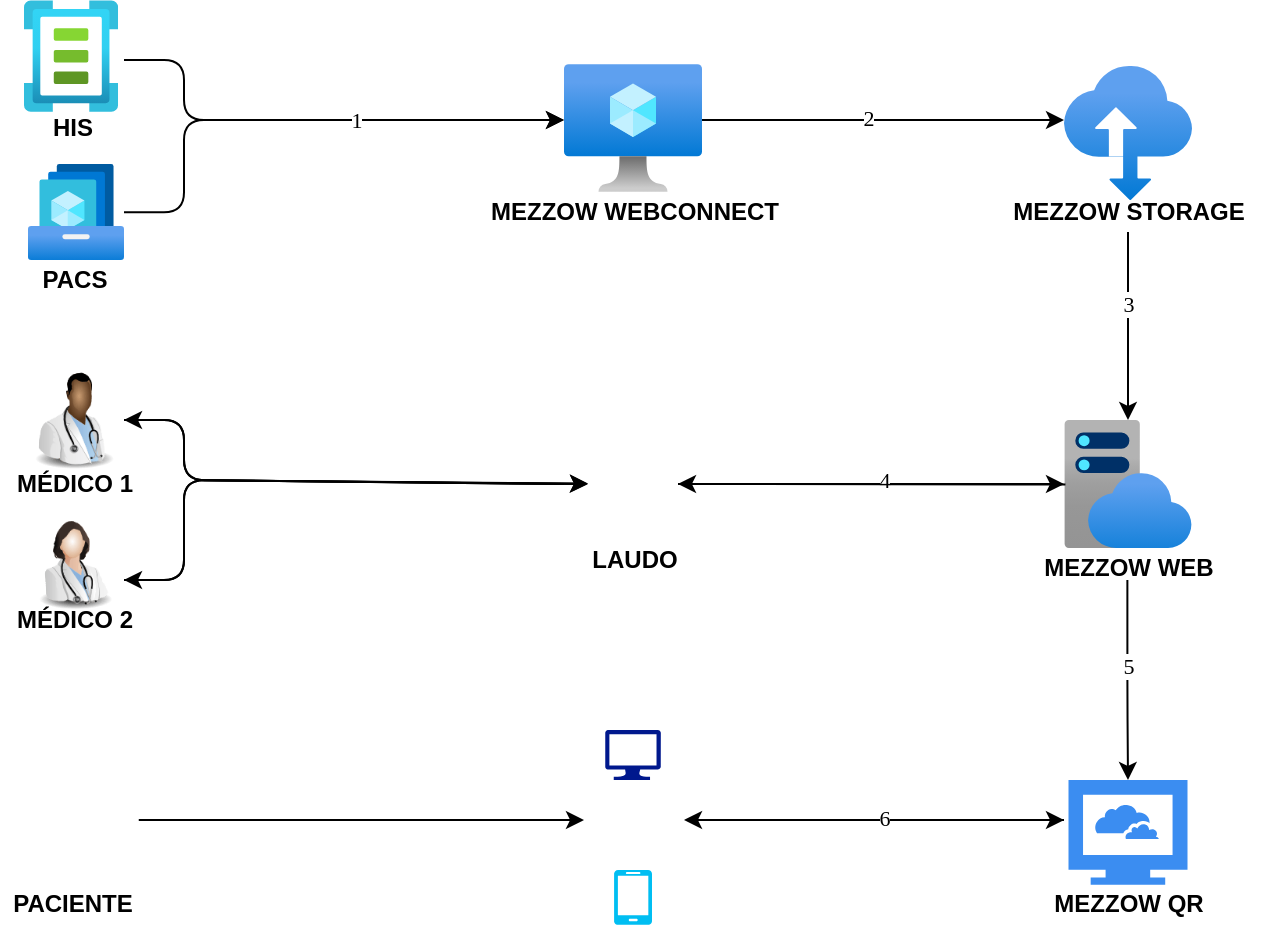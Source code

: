 <mxfile version="17.4.0" type="github">
  <diagram id="hBLwWjvUMdCgp11ASnjh" name="Page-1">
    <mxGraphModel dx="1157" dy="650" grid="1" gridSize="10" guides="1" tooltips="1" connect="1" arrows="1" fold="1" page="1" pageScale="1" pageWidth="827" pageHeight="1169" math="0" shadow="0">
      <root>
        <mxCell id="0" />
        <mxCell id="1" parent="0" />
        <mxCell id="CAQx4H5joCFlS9i_-s96-3" value="" style="aspect=fixed;html=1;points=[];align=center;image;fontSize=12;image=img/lib/azure2/other/Template_Specs.svg;rounded=1;" vertex="1" parent="1">
          <mxGeometry x="100" y="60" width="47.05" height="56.14" as="geometry" />
        </mxCell>
        <mxCell id="CAQx4H5joCFlS9i_-s96-4" value="&lt;b&gt;PACS&lt;/b&gt;" style="text;html=1;resizable=0;autosize=1;align=center;verticalAlign=middle;points=[];fillColor=none;strokeColor=none;rounded=0;" vertex="1" parent="1">
          <mxGeometry x="100" y="190" width="50" height="20" as="geometry" />
        </mxCell>
        <mxCell id="CAQx4H5joCFlS9i_-s96-16" value="" style="edgeStyle=none;rounded=1;orthogonalLoop=1;jettySize=auto;html=1;fontFamily=Times New Roman;entryX=0;entryY=0.437;entryDx=0;entryDy=0;entryPerimeter=0;" edge="1" parent="1" target="CAQx4H5joCFlS9i_-s96-5">
          <mxGeometry relative="1" as="geometry">
            <mxPoint x="150" y="90" as="sourcePoint" />
            <Array as="points">
              <mxPoint x="180" y="90" />
              <mxPoint x="180" y="120" />
            </Array>
          </mxGeometry>
        </mxCell>
        <mxCell id="CAQx4H5joCFlS9i_-s96-5" value="" style="aspect=fixed;html=1;points=[];align=center;image;fontSize=12;image=img/lib/azure2/compute/Virtual_Machine.svg;rounded=1;fontFamily=Times New Roman;" vertex="1" parent="1">
          <mxGeometry x="370" y="92" width="69" height="64" as="geometry" />
        </mxCell>
        <mxCell id="CAQx4H5joCFlS9i_-s96-6" value="&lt;b&gt;MEZZOW WEBCONNECT&lt;/b&gt;" style="text;html=1;resizable=0;autosize=1;align=center;verticalAlign=middle;points=[];fillColor=none;strokeColor=none;rounded=0;" vertex="1" parent="1">
          <mxGeometry x="329.5" y="156" width="150" height="20" as="geometry" />
        </mxCell>
        <mxCell id="CAQx4H5joCFlS9i_-s96-7" value="&lt;b&gt;MEZZOW STORAGE&lt;/b&gt;" style="text;html=1;resizable=0;autosize=1;align=center;verticalAlign=middle;points=[];fillColor=none;strokeColor=none;rounded=0;" vertex="1" parent="1">
          <mxGeometry x="587" y="156" width="130" height="20" as="geometry" />
        </mxCell>
        <mxCell id="CAQx4H5joCFlS9i_-s96-9" value="" style="aspect=fixed;html=1;points=[];align=center;image;fontSize=12;image=img/lib/azure2/storage/Import_Export_Jobs.svg;rounded=1;fontFamily=Times New Roman;" vertex="1" parent="1">
          <mxGeometry x="620" y="93" width="64" height="67" as="geometry" />
        </mxCell>
        <mxCell id="CAQx4H5joCFlS9i_-s96-12" value="" style="aspect=fixed;html=1;points=[];align=center;image;fontSize=12;image=img/lib/azure2/app_services/App_Service_Plans.svg;rounded=1;fontFamily=Times New Roman;" vertex="1" parent="1">
          <mxGeometry x="620" y="270" width="64" height="64" as="geometry" />
        </mxCell>
        <mxCell id="CAQx4H5joCFlS9i_-s96-19" value="" style="edgeStyle=orthogonalEdgeStyle;rounded=1;orthogonalLoop=1;jettySize=auto;html=1;fontFamily=Times New Roman;" edge="1" parent="1" source="CAQx4H5joCFlS9i_-s96-7" target="CAQx4H5joCFlS9i_-s96-12">
          <mxGeometry relative="1" as="geometry">
            <mxPoint x="600" y="284" as="sourcePoint" />
            <mxPoint x="440" y="300" as="targetPoint" />
            <Array as="points">
              <mxPoint x="652" y="300" />
            </Array>
          </mxGeometry>
        </mxCell>
        <mxCell id="CAQx4H5joCFlS9i_-s96-57" value="3" style="edgeLabel;html=1;align=center;verticalAlign=middle;resizable=0;points=[];fontFamily=Times New Roman;" vertex="1" connectable="0" parent="CAQx4H5joCFlS9i_-s96-19">
          <mxGeometry x="-0.241" relative="1" as="geometry">
            <mxPoint as="offset" />
          </mxGeometry>
        </mxCell>
        <mxCell id="CAQx4H5joCFlS9i_-s96-20" value="" style="edgeStyle=none;rounded=1;orthogonalLoop=1;jettySize=auto;html=1;fontFamily=Times New Roman;exitX=0.939;exitY=0.47;exitDx=0;exitDy=0;exitPerimeter=0;" edge="1" parent="1">
          <mxGeometry relative="1" as="geometry">
            <mxPoint x="439.003" y="119.94" as="sourcePoint" />
            <mxPoint x="620" y="120" as="targetPoint" />
          </mxGeometry>
        </mxCell>
        <mxCell id="CAQx4H5joCFlS9i_-s96-59" value="2" style="edgeLabel;html=1;align=center;verticalAlign=middle;resizable=0;points=[];fontFamily=Times New Roman;" vertex="1" connectable="0" parent="CAQx4H5joCFlS9i_-s96-20">
          <mxGeometry x="-0.081" y="1" relative="1" as="geometry">
            <mxPoint as="offset" />
          </mxGeometry>
        </mxCell>
        <mxCell id="CAQx4H5joCFlS9i_-s96-21" value="&lt;b&gt;MEZZOW WEB&lt;/b&gt;" style="text;html=1;resizable=0;autosize=1;align=center;verticalAlign=middle;points=[];fillColor=none;strokeColor=none;rounded=0;" vertex="1" parent="1">
          <mxGeometry x="602" y="334" width="100" height="20" as="geometry" />
        </mxCell>
        <mxCell id="CAQx4H5joCFlS9i_-s96-22" value="" style="image;html=1;image=img/lib/clip_art/people/Doctor_Man_Black_128x128.png;rounded=1;fontFamily=Times New Roman;" vertex="1" parent="1">
          <mxGeometry x="100" y="240" width="50" height="60" as="geometry" />
        </mxCell>
        <mxCell id="CAQx4H5joCFlS9i_-s96-24" value="" style="image;html=1;image=img/lib/clip_art/people/Doctor_Woman_128x128.png;rounded=1;fontFamily=Times New Roman;" vertex="1" parent="1">
          <mxGeometry x="100" y="310" width="50" height="60" as="geometry" />
        </mxCell>
        <mxCell id="CAQx4H5joCFlS9i_-s96-25" value="&lt;b&gt;MÉDICO 1&lt;/b&gt;" style="text;html=1;resizable=0;autosize=1;align=center;verticalAlign=middle;points=[];fillColor=none;strokeColor=none;rounded=0;" vertex="1" parent="1">
          <mxGeometry x="90" y="292" width="70" height="20" as="geometry" />
        </mxCell>
        <mxCell id="CAQx4H5joCFlS9i_-s96-27" value="&lt;b&gt;MÉDICO 2&lt;br&gt;&lt;/b&gt;" style="text;html=1;resizable=0;autosize=1;align=center;verticalAlign=middle;points=[];fillColor=none;strokeColor=none;rounded=0;" vertex="1" parent="1">
          <mxGeometry x="90" y="360" width="70" height="20" as="geometry" />
        </mxCell>
        <mxCell id="CAQx4H5joCFlS9i_-s96-28" value="&lt;b&gt;HIS&lt;/b&gt;" style="text;html=1;resizable=0;autosize=1;align=center;verticalAlign=middle;points=[];fillColor=none;strokeColor=none;rounded=0;" vertex="1" parent="1">
          <mxGeometry x="108.52" y="114" width="30" height="20" as="geometry" />
        </mxCell>
        <mxCell id="CAQx4H5joCFlS9i_-s96-29" value="" style="aspect=fixed;html=1;points=[];align=center;image;fontSize=12;image=img/lib/azure2/compute/Shared_Image_Galleries.svg;rounded=1;fontFamily=Times New Roman;" vertex="1" parent="1">
          <mxGeometry x="102" y="142" width="48" height="48" as="geometry" />
        </mxCell>
        <mxCell id="CAQx4H5joCFlS9i_-s96-30" value="" style="edgeStyle=none;rounded=1;orthogonalLoop=1;jettySize=auto;html=1;fontFamily=Times New Roman;fontStyle=1;entryX=0;entryY=0.5;entryDx=0;entryDy=0;" edge="1" parent="1" target="CAQx4H5joCFlS9i_-s96-32">
          <mxGeometry relative="1" as="geometry">
            <mxPoint x="150" y="350" as="sourcePoint" />
            <mxPoint x="380" y="300" as="targetPoint" />
            <Array as="points">
              <mxPoint x="180" y="350" />
              <mxPoint x="180" y="300" />
            </Array>
          </mxGeometry>
        </mxCell>
        <mxCell id="CAQx4H5joCFlS9i_-s96-31" value="" style="edgeStyle=none;rounded=1;orthogonalLoop=1;jettySize=auto;html=1;fontFamily=Times New Roman;" edge="1" parent="1" target="CAQx4H5joCFlS9i_-s96-32">
          <mxGeometry relative="1" as="geometry">
            <mxPoint x="150" y="270" as="sourcePoint" />
            <mxPoint x="250" y="300" as="targetPoint" />
            <Array as="points">
              <mxPoint x="180" y="270" />
              <mxPoint x="180" y="300" />
            </Array>
          </mxGeometry>
        </mxCell>
        <mxCell id="CAQx4H5joCFlS9i_-s96-32" value="" style="shape=image;html=1;verticalAlign=top;verticalLabelPosition=bottom;labelBackgroundColor=#ffffff;imageAspect=0;aspect=fixed;image=https://cdn3.iconfinder.com/data/icons/clinical-3/96/medical-history-128.png;rounded=1;fontFamily=Times New Roman;" vertex="1" parent="1">
          <mxGeometry x="382" y="279.5" width="45" height="45" as="geometry" />
        </mxCell>
        <mxCell id="CAQx4H5joCFlS9i_-s96-33" value="" style="edgeStyle=none;rounded=1;orthogonalLoop=1;jettySize=auto;html=1;fontFamily=Times New Roman;exitX=1;exitY=0.5;exitDx=0;exitDy=0;" edge="1" parent="1" source="CAQx4H5joCFlS9i_-s96-32">
          <mxGeometry relative="1" as="geometry">
            <mxPoint x="300" y="270" as="sourcePoint" />
            <mxPoint x="620" y="302" as="targetPoint" />
            <Array as="points" />
          </mxGeometry>
        </mxCell>
        <mxCell id="CAQx4H5joCFlS9i_-s96-34" value="" style="edgeStyle=none;rounded=1;orthogonalLoop=1;jettySize=auto;html=1;fontFamily=Times New Roman;fontStyle=1" edge="1" parent="1">
          <mxGeometry relative="1" as="geometry">
            <mxPoint x="150" y="166.14" as="sourcePoint" />
            <mxPoint x="370" y="120" as="targetPoint" />
            <Array as="points">
              <mxPoint x="180" y="166.14" />
              <mxPoint x="180" y="120" />
            </Array>
          </mxGeometry>
        </mxCell>
        <mxCell id="CAQx4H5joCFlS9i_-s96-60" value="1" style="edgeLabel;html=1;align=center;verticalAlign=middle;resizable=0;points=[];fontFamily=Times New Roman;" vertex="1" connectable="0" parent="CAQx4H5joCFlS9i_-s96-34">
          <mxGeometry x="0.217" relative="1" as="geometry">
            <mxPoint as="offset" />
          </mxGeometry>
        </mxCell>
        <mxCell id="CAQx4H5joCFlS9i_-s96-36" value="" style="edgeStyle=none;rounded=1;orthogonalLoop=1;jettySize=auto;html=1;fontFamily=Times New Roman;entryX=1;entryY=0.5;entryDx=0;entryDy=0;exitX=0.011;exitY=0.504;exitDx=0;exitDy=0;exitPerimeter=0;" edge="1" parent="1" source="CAQx4H5joCFlS9i_-s96-12" target="CAQx4H5joCFlS9i_-s96-32">
          <mxGeometry relative="1" as="geometry">
            <mxPoint x="620" y="300" as="sourcePoint" />
            <mxPoint x="466.27" y="300" as="targetPoint" />
            <Array as="points" />
          </mxGeometry>
        </mxCell>
        <mxCell id="CAQx4H5joCFlS9i_-s96-58" value="4" style="edgeLabel;html=1;align=center;verticalAlign=middle;resizable=0;points=[];fontFamily=Times New Roman;" vertex="1" connectable="0" parent="CAQx4H5joCFlS9i_-s96-36">
          <mxGeometry x="0.237" y="-1" relative="1" as="geometry">
            <mxPoint x="29" y="-1" as="offset" />
          </mxGeometry>
        </mxCell>
        <mxCell id="CAQx4H5joCFlS9i_-s96-37" value="" style="edgeStyle=none;rounded=1;orthogonalLoop=1;jettySize=auto;html=1;fontFamily=Times New Roman;entryX=1;entryY=0.5;entryDx=0;entryDy=0;" edge="1" parent="1" target="CAQx4H5joCFlS9i_-s96-22">
          <mxGeometry relative="1" as="geometry">
            <mxPoint x="370" y="302.05" as="sourcePoint" />
            <mxPoint x="177.135" y="301.71" as="targetPoint" />
            <Array as="points">
              <mxPoint x="180" y="300" />
              <mxPoint x="180" y="270" />
            </Array>
          </mxGeometry>
        </mxCell>
        <mxCell id="CAQx4H5joCFlS9i_-s96-38" value="" style="edgeStyle=none;rounded=1;orthogonalLoop=1;jettySize=auto;html=1;fontFamily=Times New Roman;" edge="1" parent="1">
          <mxGeometry relative="1" as="geometry">
            <mxPoint x="376.5" y="302.05" as="sourcePoint" />
            <mxPoint x="150" y="350" as="targetPoint" />
            <Array as="points">
              <mxPoint x="180" y="300" />
              <mxPoint x="180" y="350" />
            </Array>
          </mxGeometry>
        </mxCell>
        <mxCell id="CAQx4H5joCFlS9i_-s96-39" value="" style="sketch=0;html=1;aspect=fixed;strokeColor=none;shadow=0;align=center;verticalAlign=top;fillColor=#3B8DF1;shape=mxgraph.gcp2.cloud_computer;rounded=1;fontFamily=Times New Roman;" vertex="1" parent="1">
          <mxGeometry x="622.25" y="450" width="59.5" height="52.36" as="geometry" />
        </mxCell>
        <mxCell id="CAQx4H5joCFlS9i_-s96-41" value="" style="edgeStyle=orthogonalEdgeStyle;rounded=1;orthogonalLoop=1;jettySize=auto;html=1;fontFamily=Times New Roman;entryX=0.5;entryY=0;entryDx=0;entryDy=0;entryPerimeter=0;" edge="1" parent="1" target="CAQx4H5joCFlS9i_-s96-39">
          <mxGeometry relative="1" as="geometry">
            <mxPoint x="651.69" y="350" as="sourcePoint" />
            <mxPoint x="652" y="440" as="targetPoint" />
            <Array as="points">
              <mxPoint x="652" y="410" />
              <mxPoint x="652" y="410" />
            </Array>
          </mxGeometry>
        </mxCell>
        <mxCell id="CAQx4H5joCFlS9i_-s96-63" value="5" style="edgeLabel;html=1;align=center;verticalAlign=middle;resizable=0;points=[];fontFamily=Times New Roman;" vertex="1" connectable="0" parent="CAQx4H5joCFlS9i_-s96-41">
          <mxGeometry x="-0.153" relative="1" as="geometry">
            <mxPoint as="offset" />
          </mxGeometry>
        </mxCell>
        <mxCell id="CAQx4H5joCFlS9i_-s96-42" value="&lt;b&gt;MEZZOW QR&lt;br&gt;&lt;/b&gt;" style="text;html=1;resizable=0;autosize=1;align=center;verticalAlign=middle;points=[];fillColor=none;strokeColor=none;rounded=0;" vertex="1" parent="1">
          <mxGeometry x="607" y="502.36" width="90" height="20" as="geometry" />
        </mxCell>
        <mxCell id="CAQx4H5joCFlS9i_-s96-44" value="" style="shape=image;html=1;verticalAlign=top;verticalLabelPosition=bottom;labelBackgroundColor=#ffffff;imageAspect=0;aspect=fixed;image=https://cdn1.iconfinder.com/data/icons/nuvola2/128x128/apps/kuser.png;rounded=1;fontFamily=Times New Roman;" vertex="1" parent="1">
          <mxGeometry x="96" y="442.36" width="60" height="60" as="geometry" />
        </mxCell>
        <mxCell id="CAQx4H5joCFlS9i_-s96-46" value="" style="edgeStyle=none;rounded=1;orthogonalLoop=1;jettySize=auto;html=1;fontFamily=Times New Roman;" edge="1" parent="1">
          <mxGeometry relative="1" as="geometry">
            <mxPoint x="440" y="470" as="sourcePoint" />
            <mxPoint x="620" y="470" as="targetPoint" />
          </mxGeometry>
        </mxCell>
        <mxCell id="CAQx4H5joCFlS9i_-s96-49" style="edgeStyle=none;rounded=1;orthogonalLoop=1;jettySize=auto;html=1;entryX=1;entryY=0;entryDx=0;entryDy=0;fontFamily=Times New Roman;" edge="1" parent="1">
          <mxGeometry relative="1" as="geometry">
            <mxPoint x="419.5" y="460.5" as="sourcePoint" />
            <mxPoint x="419.5" y="460.5" as="targetPoint" />
          </mxGeometry>
        </mxCell>
        <mxCell id="CAQx4H5joCFlS9i_-s96-53" value="&lt;b&gt;PACIENTE&lt;br&gt;&lt;/b&gt;" style="text;html=1;resizable=0;autosize=1;align=center;verticalAlign=middle;points=[];fillColor=none;strokeColor=none;rounded=0;" vertex="1" parent="1">
          <mxGeometry x="88.52" y="502.36" width="70" height="20" as="geometry" />
        </mxCell>
        <mxCell id="CAQx4H5joCFlS9i_-s96-64" value="&lt;b&gt;LAUDO&lt;/b&gt;" style="text;html=1;resizable=0;autosize=1;align=center;verticalAlign=middle;points=[];fillColor=none;strokeColor=none;rounded=0;" vertex="1" parent="1">
          <mxGeometry x="374.5" y="330" width="60" height="20" as="geometry" />
        </mxCell>
        <mxCell id="CAQx4H5joCFlS9i_-s96-65" value="" style="shape=image;html=1;verticalAlign=top;verticalLabelPosition=bottom;labelBackgroundColor=#ffffff;imageAspect=0;aspect=fixed;image=https://cdn0.iconfinder.com/data/icons/ie_Shine/128/shine_9.png;rounded=1;fontFamily=Times New Roman;" vertex="1" parent="1">
          <mxGeometry x="388.32" y="456.18" width="32.36" height="32.36" as="geometry" />
        </mxCell>
        <mxCell id="CAQx4H5joCFlS9i_-s96-66" value="" style="verticalLabelPosition=bottom;html=1;verticalAlign=top;align=center;strokeColor=none;fillColor=#00BEF2;shape=mxgraph.azure.mobile;pointerEvents=1;rounded=1;fontFamily=Times New Roman;" vertex="1" parent="1">
          <mxGeometry x="395.0" y="495" width="19" height="27.36" as="geometry" />
        </mxCell>
        <mxCell id="CAQx4H5joCFlS9i_-s96-67" value="" style="sketch=0;aspect=fixed;pointerEvents=1;shadow=0;dashed=0;html=1;strokeColor=none;labelPosition=center;verticalLabelPosition=bottom;verticalAlign=top;align=center;fillColor=#00188D;shape=mxgraph.azure.computer;rounded=1;fontFamily=Times New Roman;" vertex="1" parent="1">
          <mxGeometry x="390.59" y="424.96" width="27.82" height="25.04" as="geometry" />
        </mxCell>
        <mxCell id="CAQx4H5joCFlS9i_-s96-68" value="" style="edgeStyle=none;rounded=1;orthogonalLoop=1;jettySize=auto;html=1;fontFamily=Times New Roman;" edge="1" parent="1">
          <mxGeometry relative="1" as="geometry">
            <mxPoint x="620" y="470" as="sourcePoint" />
            <mxPoint x="430" y="470" as="targetPoint" />
            <Array as="points" />
          </mxGeometry>
        </mxCell>
        <mxCell id="CAQx4H5joCFlS9i_-s96-70" value="6" style="edgeLabel;html=1;align=center;verticalAlign=middle;resizable=0;points=[];fontFamily=Times New Roman;" vertex="1" connectable="0" parent="CAQx4H5joCFlS9i_-s96-68">
          <mxGeometry x="-0.048" y="-1" relative="1" as="geometry">
            <mxPoint as="offset" />
          </mxGeometry>
        </mxCell>
        <mxCell id="CAQx4H5joCFlS9i_-s96-71" value="" style="edgeStyle=none;rounded=1;orthogonalLoop=1;jettySize=auto;html=1;fontFamily=Times New Roman;exitX=1.023;exitY=0.461;exitDx=0;exitDy=0;exitPerimeter=0;" edge="1" parent="1" source="CAQx4H5joCFlS9i_-s96-44">
          <mxGeometry relative="1" as="geometry">
            <mxPoint x="203.523" y="470.0" as="sourcePoint" />
            <mxPoint x="380" y="470" as="targetPoint" />
          </mxGeometry>
        </mxCell>
      </root>
    </mxGraphModel>
  </diagram>
</mxfile>
